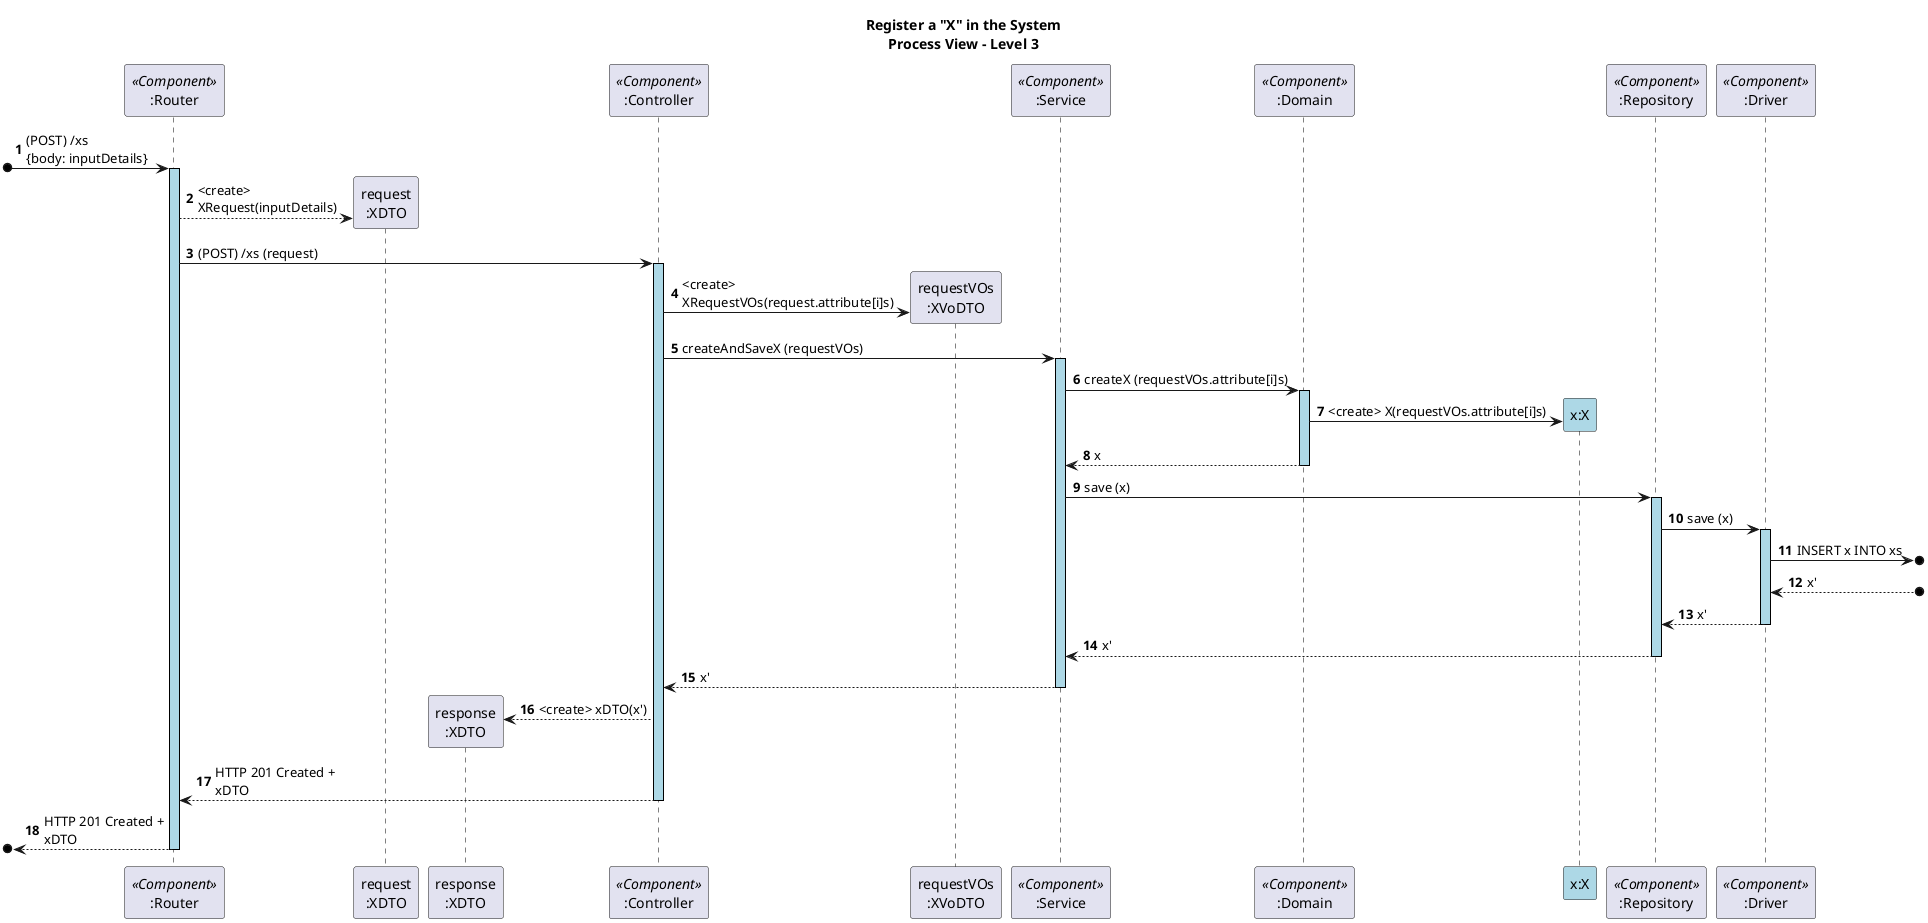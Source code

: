 @startuml
autonumber

skinparam sequence {
    LifelineBorderColor black
    LifelineBackgroundColor LightBlue
    ActorBorderColor black
    ActorBackgroundColor LightGray
    GroupBorderColor #cccccc
    GroupBackgroundColor #f2f2f2
}

title Register a "X" in the System\nProcess View – Level 3

participant ":Router" as RT <<Component>>
participant "request\n:XDTO" as request
participant "response\n:XDTO" as XDTO
participant ":Controller" as CT <<Component>>
participant "requestVOs\n:XVoDTO" as requestVOs
participant ":Service" as SE <<Component>>
participant ":Domain" as DM <<Component>>
participant "x:X" as X #lightBlue
participant ":Repository" as RE <<Component>>
participant ":Driver" as DV <<Component>>


[o-> RT ++: (POST) /xs \n{body: inputDetails}
RT --> request **: <create> \nXRequest(inputDetails)
RT -> CT ++: (POST) /xs (request)
CT -> requestVOs **: <create> \nXRequestVOs(request.attribute[i]s)


CT -> SE ++: createAndSaveX (requestVOs)


SE -> DM ++: createX (requestVOs.attribute[i]s)
DM -> X **: <create> X(requestVOs.attribute[i]s)
DM --> SE --: x



SE -> RE ++: save (x)
RE -> DV++: save (x)
DV ->o]: INSERT x INTO xs
DV <--o]: x'
DV --> RE -- : x'
RE --> SE --: x'


SE --> CT --: x'
CT --> XDTO **: <create> xDTO(x')

CT --> RT --: HTTP 201 Created + \nxDTO
[o<-- RT --: HTTP 201 Created + \nxDTO


@enduml